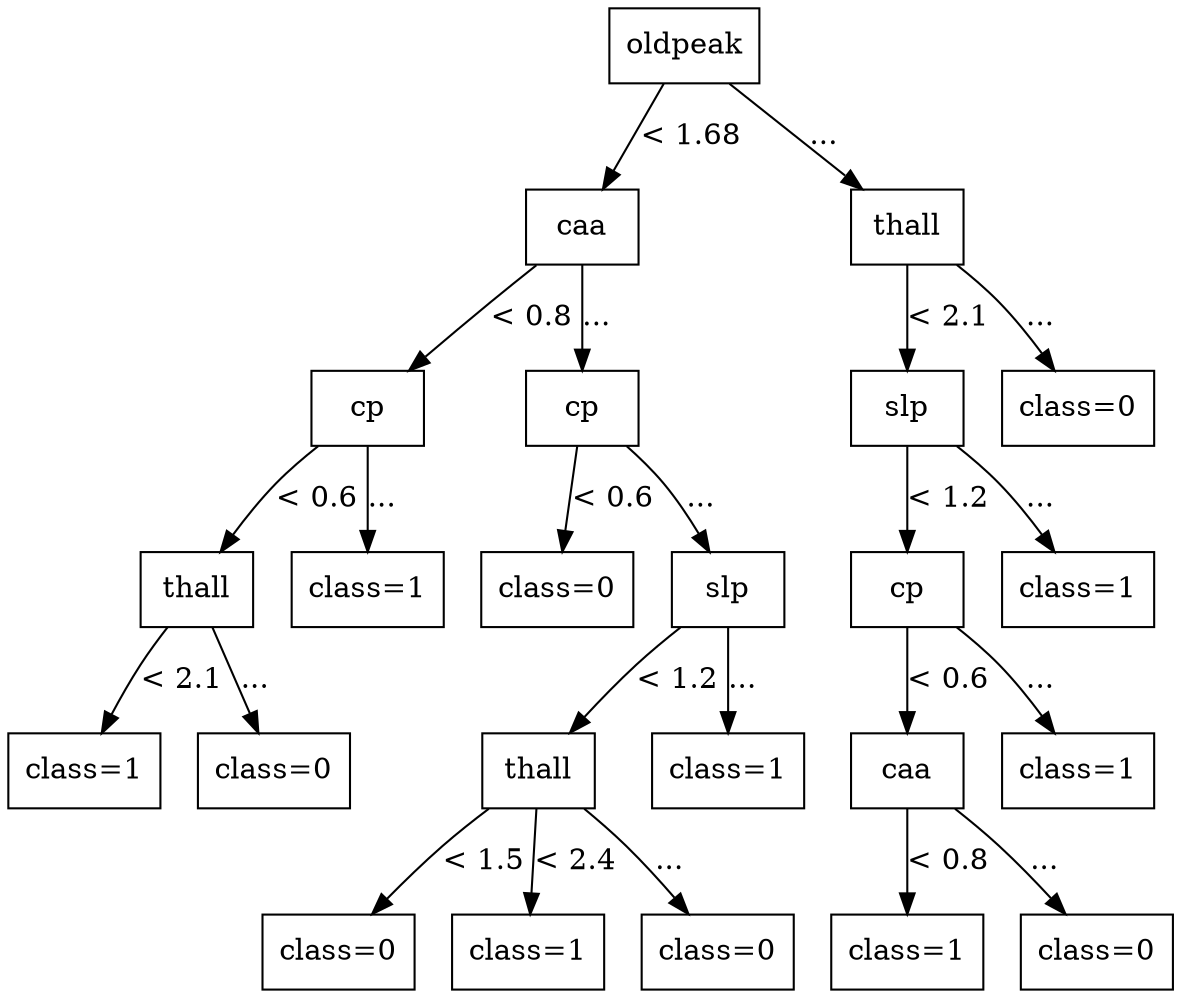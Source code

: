 digraph G {
node [shape=box];
node [style=filled, fillcolor=white];

0 [label="oldpeak"];

1 [label="caa"];
15 [label="thall"];

0 -> 1 [label="< 1.68"];
0 -> 15 [label="..."];

2 [label="cp"];
7 [label="cp"];
16 [label="slp"];
23 [label="class=0"];

1 -> 2 [label="< 0.8"];
1 -> 7 [label="..."];
15 -> 16 [label="< 2.1"];
15 -> 23 [label="..."];

3 [label="thall"];
6 [label="class=1"];
8 [label="class=0"];
9 [label="slp"];
17 [label="cp"];
22 [label="class=1"];

2 -> 3 [label="< 0.6"];
2 -> 6 [label="..."];
7 -> 8 [label="< 0.6"];
7 -> 9 [label="..."];
16 -> 17 [label="< 1.2"];
16 -> 22 [label="..."];

4 [label="class=1"];
5 [label="class=0"];
10 [label="thall"];
14 [label="class=1"];
18 [label="caa"];
21 [label="class=1"];

3 -> 4 [label="< 2.1"];
3 -> 5 [label="..."];
9 -> 10 [label="< 1.2"];
9 -> 14 [label="..."];
17 -> 18 [label="< 0.6"];
17 -> 21 [label="..."];

11 [label="class=0"];
12 [label="class=1"];
13 [label="class=0"];
19 [label="class=1"];
20 [label="class=0"];

10 -> 11 [label="< 1.5"];
10 -> 12 [label="< 2.4"];
10 -> 13 [label="..."];
18 -> 19 [label="< 0.8"];
18 -> 20 [label="..."];

}